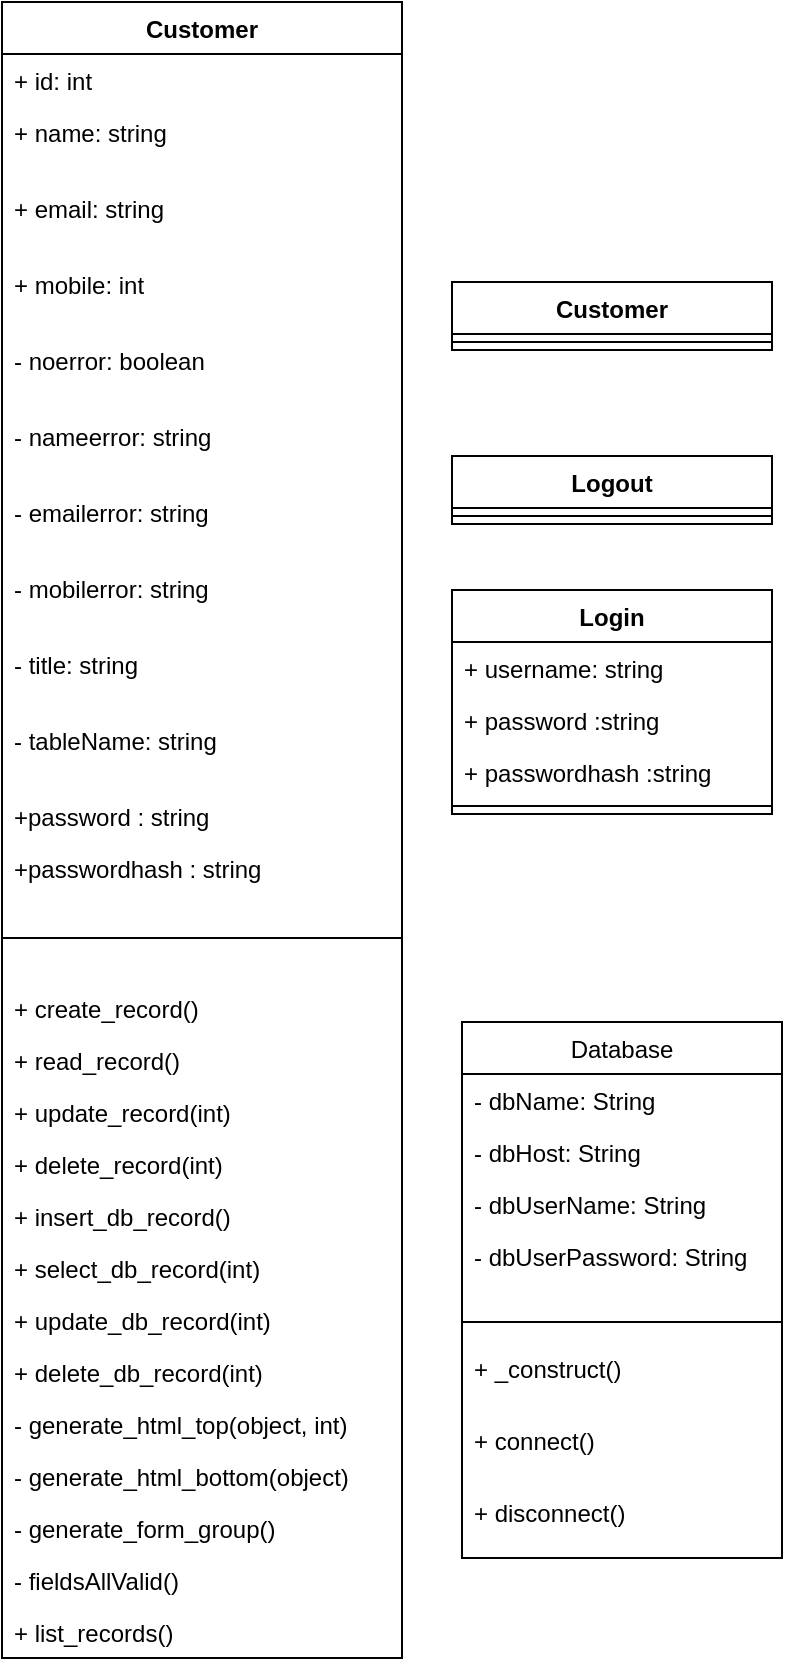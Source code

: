 <mxfile version="10.4.8" type="github"><diagram id="gVfs4cOFEZHtGMKVbwGl" name="Page-1"><mxGraphModel dx="1154" dy="774" grid="1" gridSize="10" guides="1" tooltips="1" connect="1" arrows="1" fold="1" page="1" pageScale="1" pageWidth="850" pageHeight="1100" math="0" shadow="0"><root><mxCell id="0"/><mxCell id="1" parent="0"/><mxCell id="fOtXduhwOBgoOJRvhJPY-1" value="Customer" style="swimlane;fontStyle=1;align=center;verticalAlign=top;childLayout=stackLayout;horizontal=1;startSize=26;horizontalStack=0;resizeParent=1;resizeParentMax=0;resizeLast=0;collapsible=1;marginBottom=0;" vertex="1" parent="1"><mxGeometry x="40" y="40" width="200" height="828" as="geometry"/></mxCell><mxCell id="fOtXduhwOBgoOJRvhJPY-2" value="+ id: int&#10;" style="text;strokeColor=none;fillColor=none;align=left;verticalAlign=top;spacingLeft=4;spacingRight=4;overflow=hidden;rotatable=0;points=[[0,0.5],[1,0.5]];portConstraint=eastwest;" vertex="1" parent="fOtXduhwOBgoOJRvhJPY-1"><mxGeometry y="26" width="200" height="26" as="geometry"/></mxCell><mxCell id="fOtXduhwOBgoOJRvhJPY-3" value="+ name: string&#10;" style="text;strokeColor=none;fillColor=none;align=left;verticalAlign=top;spacingLeft=4;spacingRight=4;overflow=hidden;rotatable=0;points=[[0,0.5],[1,0.5]];portConstraint=eastwest;" vertex="1" parent="fOtXduhwOBgoOJRvhJPY-1"><mxGeometry y="52" width="200" height="38" as="geometry"/></mxCell><mxCell id="fOtXduhwOBgoOJRvhJPY-4" value="+ email: string&#10;" style="text;strokeColor=none;fillColor=none;align=left;verticalAlign=top;spacingLeft=4;spacingRight=4;overflow=hidden;rotatable=0;points=[[0,0.5],[1,0.5]];portConstraint=eastwest;" vertex="1" parent="fOtXduhwOBgoOJRvhJPY-1"><mxGeometry y="90" width="200" height="38" as="geometry"/></mxCell><mxCell id="fOtXduhwOBgoOJRvhJPY-5" value="+ mobile: int&#10;" style="text;strokeColor=none;fillColor=none;align=left;verticalAlign=top;spacingLeft=4;spacingRight=4;overflow=hidden;rotatable=0;points=[[0,0.5],[1,0.5]];portConstraint=eastwest;" vertex="1" parent="fOtXduhwOBgoOJRvhJPY-1"><mxGeometry y="128" width="200" height="38" as="geometry"/></mxCell><mxCell id="fOtXduhwOBgoOJRvhJPY-6" value="- noerror: boolean&#10;" style="text;strokeColor=none;fillColor=none;align=left;verticalAlign=top;spacingLeft=4;spacingRight=4;overflow=hidden;rotatable=0;points=[[0,0.5],[1,0.5]];portConstraint=eastwest;" vertex="1" parent="fOtXduhwOBgoOJRvhJPY-1"><mxGeometry y="166" width="200" height="38" as="geometry"/></mxCell><mxCell id="fOtXduhwOBgoOJRvhJPY-7" value="- nameerror: string&#10;" style="text;strokeColor=none;fillColor=none;align=left;verticalAlign=top;spacingLeft=4;spacingRight=4;overflow=hidden;rotatable=0;points=[[0,0.5],[1,0.5]];portConstraint=eastwest;" vertex="1" parent="fOtXduhwOBgoOJRvhJPY-1"><mxGeometry y="204" width="200" height="38" as="geometry"/></mxCell><mxCell id="fOtXduhwOBgoOJRvhJPY-8" value="- emailerror: string&#10;" style="text;strokeColor=none;fillColor=none;align=left;verticalAlign=top;spacingLeft=4;spacingRight=4;overflow=hidden;rotatable=0;points=[[0,0.5],[1,0.5]];portConstraint=eastwest;" vertex="1" parent="fOtXduhwOBgoOJRvhJPY-1"><mxGeometry y="242" width="200" height="38" as="geometry"/></mxCell><mxCell id="fOtXduhwOBgoOJRvhJPY-9" value="- mobilerror: string&#10;" style="text;strokeColor=none;fillColor=none;align=left;verticalAlign=top;spacingLeft=4;spacingRight=4;overflow=hidden;rotatable=0;points=[[0,0.5],[1,0.5]];portConstraint=eastwest;" vertex="1" parent="fOtXduhwOBgoOJRvhJPY-1"><mxGeometry y="280" width="200" height="38" as="geometry"/></mxCell><mxCell id="fOtXduhwOBgoOJRvhJPY-10" value="- title: string&#10;" style="text;strokeColor=none;fillColor=none;align=left;verticalAlign=top;spacingLeft=4;spacingRight=4;overflow=hidden;rotatable=0;points=[[0,0.5],[1,0.5]];portConstraint=eastwest;" vertex="1" parent="fOtXduhwOBgoOJRvhJPY-1"><mxGeometry y="318" width="200" height="38" as="geometry"/></mxCell><mxCell id="fOtXduhwOBgoOJRvhJPY-11" value="- tableName: string&#10;" style="text;strokeColor=none;fillColor=none;align=left;verticalAlign=top;spacingLeft=4;spacingRight=4;overflow=hidden;rotatable=0;points=[[0,0.5],[1,0.5]];portConstraint=eastwest;" vertex="1" parent="fOtXduhwOBgoOJRvhJPY-1"><mxGeometry y="356" width="200" height="38" as="geometry"/></mxCell><mxCell id="fOtXduhwOBgoOJRvhJPY-12" value="+password : string" style="text;strokeColor=none;fillColor=none;align=left;verticalAlign=top;spacingLeft=4;spacingRight=4;overflow=hidden;rotatable=0;points=[[0,0.5],[1,0.5]];portConstraint=eastwest;" vertex="1" parent="fOtXduhwOBgoOJRvhJPY-1"><mxGeometry y="394" width="200" height="26" as="geometry"/></mxCell><mxCell id="fOtXduhwOBgoOJRvhJPY-13" value="+passwordhash : string" style="text;strokeColor=none;fillColor=none;align=left;verticalAlign=top;spacingLeft=4;spacingRight=4;overflow=hidden;rotatable=0;points=[[0,0.5],[1,0.5]];portConstraint=eastwest;" vertex="1" parent="fOtXduhwOBgoOJRvhJPY-1"><mxGeometry y="420" width="200" height="26" as="geometry"/></mxCell><mxCell id="fOtXduhwOBgoOJRvhJPY-14" value="" style="line;strokeWidth=1;fillColor=none;align=left;verticalAlign=middle;spacingTop=-1;spacingLeft=3;spacingRight=3;rotatable=0;labelPosition=right;points=[];portConstraint=eastwest;" vertex="1" parent="fOtXduhwOBgoOJRvhJPY-1"><mxGeometry y="446" width="200" height="44" as="geometry"/></mxCell><mxCell id="fOtXduhwOBgoOJRvhJPY-15" value="+ create_record()" style="text;strokeColor=none;fillColor=none;align=left;verticalAlign=top;spacingLeft=4;spacingRight=4;overflow=hidden;rotatable=0;points=[[0,0.5],[1,0.5]];portConstraint=eastwest;" vertex="1" parent="fOtXduhwOBgoOJRvhJPY-1"><mxGeometry y="490" width="200" height="26" as="geometry"/></mxCell><mxCell id="fOtXduhwOBgoOJRvhJPY-16" value="+ read_record()" style="text;strokeColor=none;fillColor=none;align=left;verticalAlign=top;spacingLeft=4;spacingRight=4;overflow=hidden;rotatable=0;points=[[0,0.5],[1,0.5]];portConstraint=eastwest;" vertex="1" parent="fOtXduhwOBgoOJRvhJPY-1"><mxGeometry y="516" width="200" height="26" as="geometry"/></mxCell><mxCell id="fOtXduhwOBgoOJRvhJPY-17" value="+ update_record(int)" style="text;strokeColor=none;fillColor=none;align=left;verticalAlign=top;spacingLeft=4;spacingRight=4;overflow=hidden;rotatable=0;points=[[0,0.5],[1,0.5]];portConstraint=eastwest;" vertex="1" parent="fOtXduhwOBgoOJRvhJPY-1"><mxGeometry y="542" width="200" height="26" as="geometry"/></mxCell><mxCell id="fOtXduhwOBgoOJRvhJPY-18" value="+ delete_record(int)" style="text;strokeColor=none;fillColor=none;align=left;verticalAlign=top;spacingLeft=4;spacingRight=4;overflow=hidden;rotatable=0;points=[[0,0.5],[1,0.5]];portConstraint=eastwest;" vertex="1" parent="fOtXduhwOBgoOJRvhJPY-1"><mxGeometry y="568" width="200" height="26" as="geometry"/></mxCell><mxCell id="fOtXduhwOBgoOJRvhJPY-19" value="+ insert_db_record()" style="text;strokeColor=none;fillColor=none;align=left;verticalAlign=top;spacingLeft=4;spacingRight=4;overflow=hidden;rotatable=0;points=[[0,0.5],[1,0.5]];portConstraint=eastwest;" vertex="1" parent="fOtXduhwOBgoOJRvhJPY-1"><mxGeometry y="594" width="200" height="26" as="geometry"/></mxCell><mxCell id="fOtXduhwOBgoOJRvhJPY-20" value="+ select_db_record(int)" style="text;strokeColor=none;fillColor=none;align=left;verticalAlign=top;spacingLeft=4;spacingRight=4;overflow=hidden;rotatable=0;points=[[0,0.5],[1,0.5]];portConstraint=eastwest;" vertex="1" parent="fOtXduhwOBgoOJRvhJPY-1"><mxGeometry y="620" width="200" height="26" as="geometry"/></mxCell><mxCell id="fOtXduhwOBgoOJRvhJPY-21" value="+ update_db_record(int)" style="text;strokeColor=none;fillColor=none;align=left;verticalAlign=top;spacingLeft=4;spacingRight=4;overflow=hidden;rotatable=0;points=[[0,0.5],[1,0.5]];portConstraint=eastwest;" vertex="1" parent="fOtXduhwOBgoOJRvhJPY-1"><mxGeometry y="646" width="200" height="26" as="geometry"/></mxCell><mxCell id="fOtXduhwOBgoOJRvhJPY-22" value="+ delete_db_record(int)" style="text;strokeColor=none;fillColor=none;align=left;verticalAlign=top;spacingLeft=4;spacingRight=4;overflow=hidden;rotatable=0;points=[[0,0.5],[1,0.5]];portConstraint=eastwest;" vertex="1" parent="fOtXduhwOBgoOJRvhJPY-1"><mxGeometry y="672" width="200" height="26" as="geometry"/></mxCell><mxCell id="fOtXduhwOBgoOJRvhJPY-23" value="- generate_html_top(object, int)" style="text;strokeColor=none;fillColor=none;align=left;verticalAlign=top;spacingLeft=4;spacingRight=4;overflow=hidden;rotatable=0;points=[[0,0.5],[1,0.5]];portConstraint=eastwest;" vertex="1" parent="fOtXduhwOBgoOJRvhJPY-1"><mxGeometry y="698" width="200" height="26" as="geometry"/></mxCell><mxCell id="fOtXduhwOBgoOJRvhJPY-24" value="- generate_html_bottom(object)" style="text;strokeColor=none;fillColor=none;align=left;verticalAlign=top;spacingLeft=4;spacingRight=4;overflow=hidden;rotatable=0;points=[[0,0.5],[1,0.5]];portConstraint=eastwest;" vertex="1" parent="fOtXduhwOBgoOJRvhJPY-1"><mxGeometry y="724" width="200" height="26" as="geometry"/></mxCell><mxCell id="fOtXduhwOBgoOJRvhJPY-25" value="- generate_form_group()" style="text;strokeColor=none;fillColor=none;align=left;verticalAlign=top;spacingLeft=4;spacingRight=4;overflow=hidden;rotatable=0;points=[[0,0.5],[1,0.5]];portConstraint=eastwest;" vertex="1" parent="fOtXduhwOBgoOJRvhJPY-1"><mxGeometry y="750" width="200" height="26" as="geometry"/></mxCell><mxCell id="fOtXduhwOBgoOJRvhJPY-26" value="- fieldsAllValid()" style="text;strokeColor=none;fillColor=none;align=left;verticalAlign=top;spacingLeft=4;spacingRight=4;overflow=hidden;rotatable=0;points=[[0,0.5],[1,0.5]];portConstraint=eastwest;" vertex="1" parent="fOtXduhwOBgoOJRvhJPY-1"><mxGeometry y="776" width="200" height="26" as="geometry"/></mxCell><mxCell id="fOtXduhwOBgoOJRvhJPY-27" value="+ list_records()" style="text;strokeColor=none;fillColor=none;align=left;verticalAlign=top;spacingLeft=4;spacingRight=4;overflow=hidden;rotatable=0;points=[[0,0.5],[1,0.5]];portConstraint=eastwest;" vertex="1" parent="fOtXduhwOBgoOJRvhJPY-1"><mxGeometry y="802" width="200" height="26" as="geometry"/></mxCell><mxCell id="fOtXduhwOBgoOJRvhJPY-28" value="Database" style="swimlane;fontStyle=0;childLayout=stackLayout;horizontal=1;startSize=26;fillColor=none;horizontalStack=0;resizeParent=1;resizeParentMax=0;resizeLast=0;collapsible=1;marginBottom=0;" vertex="1" parent="1"><mxGeometry x="270" y="550" width="160" height="268" as="geometry"/></mxCell><mxCell id="fOtXduhwOBgoOJRvhJPY-29" value="- dbName: String" style="text;strokeColor=none;fillColor=none;align=left;verticalAlign=top;spacingLeft=4;spacingRight=4;overflow=hidden;rotatable=0;points=[[0,0.5],[1,0.5]];portConstraint=eastwest;" vertex="1" parent="fOtXduhwOBgoOJRvhJPY-28"><mxGeometry y="26" width="160" height="26" as="geometry"/></mxCell><mxCell id="fOtXduhwOBgoOJRvhJPY-30" value="- dbHost: String" style="text;strokeColor=none;fillColor=none;align=left;verticalAlign=top;spacingLeft=4;spacingRight=4;overflow=hidden;rotatable=0;points=[[0,0.5],[1,0.5]];portConstraint=eastwest;" vertex="1" parent="fOtXduhwOBgoOJRvhJPY-28"><mxGeometry y="52" width="160" height="26" as="geometry"/></mxCell><mxCell id="fOtXduhwOBgoOJRvhJPY-31" value="- dbUserName: String" style="text;strokeColor=none;fillColor=none;align=left;verticalAlign=top;spacingLeft=4;spacingRight=4;overflow=hidden;rotatable=0;points=[[0,0.5],[1,0.5]];portConstraint=eastwest;" vertex="1" parent="fOtXduhwOBgoOJRvhJPY-28"><mxGeometry y="78" width="160" height="26" as="geometry"/></mxCell><mxCell id="fOtXduhwOBgoOJRvhJPY-32" value="- dbUserPassword: String" style="text;strokeColor=none;fillColor=none;align=left;verticalAlign=top;spacingLeft=4;spacingRight=4;overflow=hidden;rotatable=0;points=[[0,0.5],[1,0.5]];portConstraint=eastwest;" vertex="1" parent="fOtXduhwOBgoOJRvhJPY-28"><mxGeometry y="104" width="160" height="36" as="geometry"/></mxCell><mxCell id="fOtXduhwOBgoOJRvhJPY-33" value="" style="line;strokeWidth=1;fillColor=none;align=left;verticalAlign=middle;spacingTop=-1;spacingLeft=3;spacingRight=3;rotatable=0;labelPosition=right;points=[];portConstraint=eastwest;" vertex="1" parent="fOtXduhwOBgoOJRvhJPY-28"><mxGeometry y="140" width="160" height="20" as="geometry"/></mxCell><mxCell id="fOtXduhwOBgoOJRvhJPY-34" value="+ _construct()&#10;" style="text;strokeColor=none;fillColor=none;align=left;verticalAlign=top;spacingLeft=4;spacingRight=4;overflow=hidden;rotatable=0;points=[[0,0.5],[1,0.5]];portConstraint=eastwest;" vertex="1" parent="fOtXduhwOBgoOJRvhJPY-28"><mxGeometry y="160" width="160" height="36" as="geometry"/></mxCell><mxCell id="fOtXduhwOBgoOJRvhJPY-35" value="+ connect()&#10;" style="text;strokeColor=none;fillColor=none;align=left;verticalAlign=top;spacingLeft=4;spacingRight=4;overflow=hidden;rotatable=0;points=[[0,0.5],[1,0.5]];portConstraint=eastwest;" vertex="1" parent="fOtXduhwOBgoOJRvhJPY-28"><mxGeometry y="196" width="160" height="36" as="geometry"/></mxCell><mxCell id="fOtXduhwOBgoOJRvhJPY-36" value="+ disconnect()&#10;" style="text;strokeColor=none;fillColor=none;align=left;verticalAlign=top;spacingLeft=4;spacingRight=4;overflow=hidden;rotatable=0;points=[[0,0.5],[1,0.5]];portConstraint=eastwest;" vertex="1" parent="fOtXduhwOBgoOJRvhJPY-28"><mxGeometry y="232" width="160" height="36" as="geometry"/></mxCell><mxCell id="fOtXduhwOBgoOJRvhJPY-37" value="Login" style="swimlane;fontStyle=1;align=center;verticalAlign=top;childLayout=stackLayout;horizontal=1;startSize=26;horizontalStack=0;resizeParent=1;resizeParentMax=0;resizeLast=0;collapsible=1;marginBottom=0;" vertex="1" parent="1"><mxGeometry x="265" y="334" width="160" height="112" as="geometry"/></mxCell><mxCell id="fOtXduhwOBgoOJRvhJPY-38" value="+ username: string" style="text;strokeColor=none;fillColor=none;align=left;verticalAlign=top;spacingLeft=4;spacingRight=4;overflow=hidden;rotatable=0;points=[[0,0.5],[1,0.5]];portConstraint=eastwest;" vertex="1" parent="fOtXduhwOBgoOJRvhJPY-37"><mxGeometry y="26" width="160" height="26" as="geometry"/></mxCell><mxCell id="fOtXduhwOBgoOJRvhJPY-39" value="+ password :string&#10;" style="text;strokeColor=none;fillColor=none;align=left;verticalAlign=top;spacingLeft=4;spacingRight=4;overflow=hidden;rotatable=0;points=[[0,0.5],[1,0.5]];portConstraint=eastwest;" vertex="1" parent="fOtXduhwOBgoOJRvhJPY-37"><mxGeometry y="52" width="160" height="26" as="geometry"/></mxCell><mxCell id="fOtXduhwOBgoOJRvhJPY-40" value="+ passwordhash :string&#10;" style="text;strokeColor=none;fillColor=none;align=left;verticalAlign=top;spacingLeft=4;spacingRight=4;overflow=hidden;rotatable=0;points=[[0,0.5],[1,0.5]];portConstraint=eastwest;" vertex="1" parent="fOtXduhwOBgoOJRvhJPY-37"><mxGeometry y="78" width="160" height="26" as="geometry"/></mxCell><mxCell id="fOtXduhwOBgoOJRvhJPY-41" value="" style="line;strokeWidth=1;fillColor=none;align=left;verticalAlign=middle;spacingTop=-1;spacingLeft=3;spacingRight=3;rotatable=0;labelPosition=right;points=[];portConstraint=eastwest;" vertex="1" parent="fOtXduhwOBgoOJRvhJPY-37"><mxGeometry y="104" width="160" height="8" as="geometry"/></mxCell><mxCell id="fOtXduhwOBgoOJRvhJPY-42" value="Logout" style="swimlane;fontStyle=1;align=center;verticalAlign=top;childLayout=stackLayout;horizontal=1;startSize=26;horizontalStack=0;resizeParent=1;resizeParentMax=0;resizeLast=0;collapsible=1;marginBottom=0;" vertex="1" parent="1"><mxGeometry x="265" y="267" width="160" height="34" as="geometry"/></mxCell><mxCell id="fOtXduhwOBgoOJRvhJPY-43" value="" style="line;strokeWidth=1;fillColor=none;align=left;verticalAlign=middle;spacingTop=-1;spacingLeft=3;spacingRight=3;rotatable=0;labelPosition=right;points=[];portConstraint=eastwest;" vertex="1" parent="fOtXduhwOBgoOJRvhJPY-42"><mxGeometry y="26" width="160" height="8" as="geometry"/></mxCell><mxCell id="fOtXduhwOBgoOJRvhJPY-44" value="Customer" style="swimlane;fontStyle=1;align=center;verticalAlign=top;childLayout=stackLayout;horizontal=1;startSize=26;horizontalStack=0;resizeParent=1;resizeParentMax=0;resizeLast=0;collapsible=1;marginBottom=0;" vertex="1" parent="1"><mxGeometry x="265" y="180" width="160" height="34" as="geometry"/></mxCell><mxCell id="fOtXduhwOBgoOJRvhJPY-46" value="" style="line;strokeWidth=1;fillColor=none;align=left;verticalAlign=middle;spacingTop=-1;spacingLeft=3;spacingRight=3;rotatable=0;labelPosition=right;points=[];portConstraint=eastwest;" vertex="1" parent="fOtXduhwOBgoOJRvhJPY-44"><mxGeometry y="26" width="160" height="8" as="geometry"/></mxCell></root></mxGraphModel></diagram></mxfile>